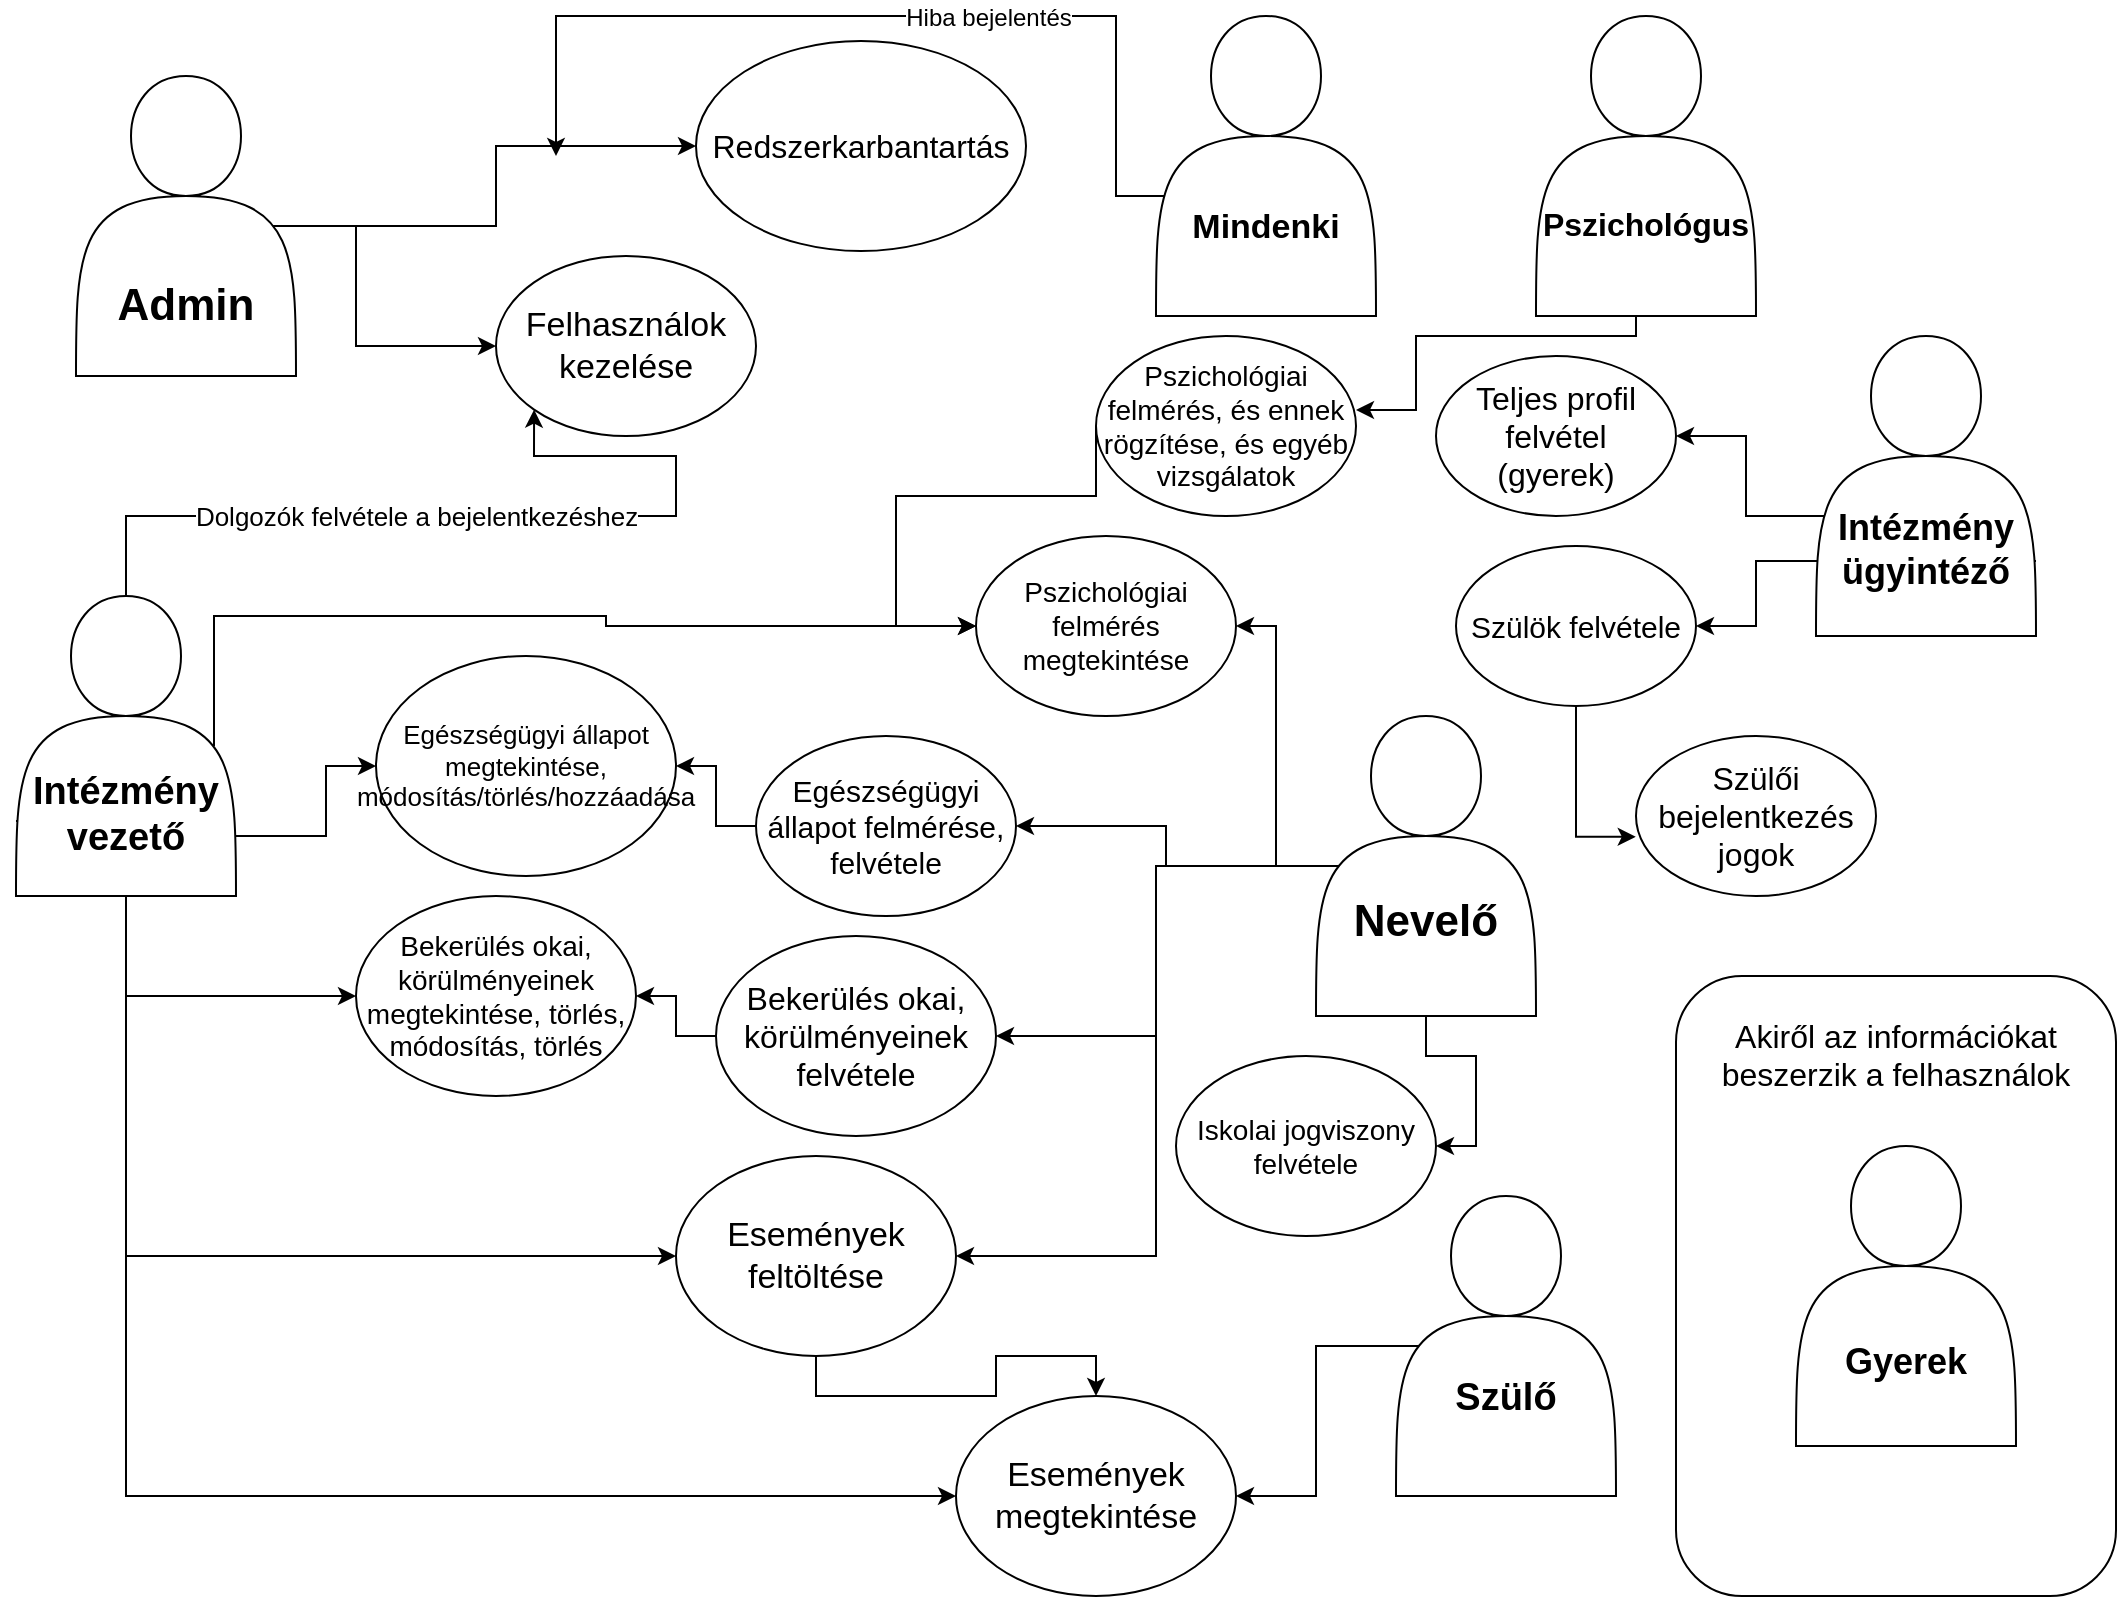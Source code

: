 <mxfile version="12.9.6" type="device"><diagram name="Page-1" id="9f46799a-70d6-7492-0946-bef42562c5a5"><mxGraphModel dx="1483" dy="821" grid="1" gridSize="10" guides="1" tooltips="1" connect="1" arrows="1" fold="1" page="1" pageScale="1" pageWidth="1100" pageHeight="850" background="#ffffff" math="0" shadow="0"><root><mxCell id="0"/><mxCell id="1" parent="0"/><mxCell id="rruDYz0mUYvQkWBW6Gez-19" style="edgeStyle=orthogonalEdgeStyle;rounded=0;orthogonalLoop=1;jettySize=auto;html=1;entryX=0;entryY=0.5;entryDx=0;entryDy=0;exitX=0.5;exitY=0.6;exitDx=0;exitDy=0;exitPerimeter=0;" parent="1" source="rruDYz0mUYvQkWBW6Gez-1" target="rruDYz0mUYvQkWBW6Gez-4" edge="1"><mxGeometry relative="1" as="geometry"><Array as="points"><mxPoint x="115" y="125"/><mxPoint x="200" y="125"/><mxPoint x="200" y="185"/></Array></mxGeometry></mxCell><mxCell id="rruDYz0mUYvQkWBW6Gez-29" style="edgeStyle=orthogonalEdgeStyle;rounded=0;orthogonalLoop=1;jettySize=auto;html=1;" parent="1" source="rruDYz0mUYvQkWBW6Gez-1" target="rruDYz0mUYvQkWBW6Gez-28" edge="1"><mxGeometry relative="1" as="geometry"/></mxCell><mxCell id="rruDYz0mUYvQkWBW6Gez-1" value="&lt;div style=&quot;font-size: 22px&quot;&gt;&lt;b&gt;&lt;font style=&quot;font-size: 22px&quot;&gt;&lt;br&gt;&lt;/font&gt;&lt;/b&gt;&lt;/div&gt;&lt;div style=&quot;font-size: 22px&quot;&gt;&lt;b&gt;&lt;font style=&quot;font-size: 22px&quot;&gt;&lt;br&gt;&lt;/font&gt;&lt;/b&gt;&lt;/div&gt;&lt;div style=&quot;font-size: 22px&quot;&gt;&lt;b&gt;&lt;font style=&quot;font-size: 22px&quot;&gt;&lt;br&gt;&lt;/font&gt;&lt;/b&gt;&lt;/div&gt;&lt;div style=&quot;font-size: 22px&quot;&gt;&lt;b&gt;&lt;font style=&quot;font-size: 22px&quot;&gt;Admin&lt;/font&gt;&lt;/b&gt;&lt;/div&gt;" style="shape=actor;whiteSpace=wrap;html=1;" parent="1" vertex="1"><mxGeometry x="60" y="50" width="110" height="150" as="geometry"/></mxCell><mxCell id="rruDYz0mUYvQkWBW6Gez-4" value="&lt;font style=&quot;font-size: 17px&quot;&gt;Felhasználok kezelése&lt;br&gt;&lt;/font&gt;" style="ellipse;whiteSpace=wrap;html=1;" parent="1" vertex="1"><mxGeometry x="270" y="140" width="130" height="90" as="geometry"/></mxCell><mxCell id="rruDYz0mUYvQkWBW6Gez-18" style="edgeStyle=orthogonalEdgeStyle;rounded=0;orthogonalLoop=1;jettySize=auto;html=1;exitX=0.5;exitY=0;exitDx=0;exitDy=0;entryX=0;entryY=1;entryDx=0;entryDy=0;" parent="1" source="rruDYz0mUYvQkWBW6Gez-7" target="rruDYz0mUYvQkWBW6Gez-4" edge="1"><mxGeometry relative="1" as="geometry"><Array as="points"><mxPoint x="85" y="270"/><mxPoint x="360" y="270"/><mxPoint x="360" y="240"/><mxPoint x="289" y="240"/></Array></mxGeometry></mxCell><mxCell id="cDDiEZMQ-LVynPrNzivx-14" value="&lt;div&gt;Dolgozók felvétele a bejelentkezéshez&lt;/div&gt;" style="text;html=1;align=center;verticalAlign=middle;resizable=0;points=[];labelBackgroundColor=#ffffff;fontSize=13;" vertex="1" connectable="0" parent="rruDYz0mUYvQkWBW6Gez-18"><mxGeometry x="-0.092" relative="1" as="geometry"><mxPoint x="-15" as="offset"/></mxGeometry></mxCell><mxCell id="Gj9OQsA0t9_mUZ2QWA8k-12" style="edgeStyle=orthogonalEdgeStyle;rounded=0;orthogonalLoop=1;jettySize=auto;html=1;entryX=0;entryY=0.5;entryDx=0;entryDy=0;exitX=0;exitY=0.75;exitDx=0;exitDy=0;" parent="1" source="rruDYz0mUYvQkWBW6Gez-7" target="Gj9OQsA0t9_mUZ2QWA8k-8" edge="1"><mxGeometry relative="1" as="geometry"><Array as="points"><mxPoint x="50" y="423"/><mxPoint x="50" y="430"/><mxPoint x="185" y="430"/><mxPoint x="185" y="395"/></Array></mxGeometry></mxCell><mxCell id="Gj9OQsA0t9_mUZ2QWA8k-13" style="edgeStyle=orthogonalEdgeStyle;rounded=0;orthogonalLoop=1;jettySize=auto;html=1;exitX=0.5;exitY=1;exitDx=0;exitDy=0;" parent="1" source="rruDYz0mUYvQkWBW6Gez-7" target="Gj9OQsA0t9_mUZ2QWA8k-9" edge="1"><mxGeometry relative="1" as="geometry"/></mxCell><mxCell id="Gj9OQsA0t9_mUZ2QWA8k-14" style="edgeStyle=orthogonalEdgeStyle;rounded=0;orthogonalLoop=1;jettySize=auto;html=1;entryX=0;entryY=0.5;entryDx=0;entryDy=0;" parent="1" source="rruDYz0mUYvQkWBW6Gez-7" target="rruDYz0mUYvQkWBW6Gez-13" edge="1"><mxGeometry relative="1" as="geometry"><mxPoint x="110" y="810" as="targetPoint"/><Array as="points"><mxPoint x="85" y="640"/></Array></mxGeometry></mxCell><mxCell id="Gj9OQsA0t9_mUZ2QWA8k-15" style="edgeStyle=orthogonalEdgeStyle;rounded=0;orthogonalLoop=1;jettySize=auto;html=1;" parent="1" source="rruDYz0mUYvQkWBW6Gez-7" target="rruDYz0mUYvQkWBW6Gez-15" edge="1"><mxGeometry relative="1" as="geometry"><mxPoint x="130" y="774" as="targetPoint"/><Array as="points"><mxPoint x="85" y="760"/></Array></mxGeometry></mxCell><mxCell id="cDDiEZMQ-LVynPrNzivx-1" style="edgeStyle=orthogonalEdgeStyle;rounded=0;orthogonalLoop=1;jettySize=auto;html=1;entryX=0;entryY=0.5;entryDx=0;entryDy=0;exitX=0.9;exitY=0.5;exitDx=0;exitDy=0;exitPerimeter=0;" edge="1" parent="1" source="rruDYz0mUYvQkWBW6Gez-7" target="Gj9OQsA0t9_mUZ2QWA8k-4"><mxGeometry relative="1" as="geometry"><Array as="points"><mxPoint x="129" y="320"/><mxPoint x="325" y="320"/><mxPoint x="325" y="325"/></Array></mxGeometry></mxCell><mxCell id="rruDYz0mUYvQkWBW6Gez-7" value="&lt;div style=&quot;font-size: 19px&quot;&gt;&lt;b&gt;&lt;font style=&quot;font-size: 19px&quot;&gt;&lt;br&gt;&lt;/font&gt;&lt;/b&gt;&lt;/div&gt;&lt;div style=&quot;font-size: 19px&quot;&gt;&lt;b&gt;&lt;font style=&quot;font-size: 19px&quot;&gt;&lt;br&gt;&lt;/font&gt;&lt;/b&gt;&lt;/div&gt;&lt;div style=&quot;font-size: 19px&quot;&gt;&lt;b&gt;&lt;font style=&quot;font-size: 19px&quot;&gt;&lt;br&gt;&lt;/font&gt;&lt;/b&gt;&lt;/div&gt;&lt;div style=&quot;font-size: 19px&quot;&gt;&lt;b&gt;&lt;font style=&quot;font-size: 19px&quot;&gt;Intézmény vezető&lt;/font&gt;&lt;/b&gt;&lt;/div&gt;" style="shape=actor;whiteSpace=wrap;html=1;" parent="1" vertex="1"><mxGeometry x="30" y="310" width="110" height="150" as="geometry"/></mxCell><mxCell id="rruDYz0mUYvQkWBW6Gez-21" style="edgeStyle=orthogonalEdgeStyle;rounded=0;orthogonalLoop=1;jettySize=auto;html=1;entryX=1;entryY=0.411;entryDx=0;entryDy=0;exitX=0.5;exitY=0.533;exitDx=0;exitDy=0;exitPerimeter=0;entryPerimeter=0;" parent="1" source="rruDYz0mUYvQkWBW6Gez-8" target="rruDYz0mUYvQkWBW6Gez-9" edge="1"><mxGeometry relative="1" as="geometry"><Array as="points"><mxPoint x="840" y="100"/><mxPoint x="840" y="180"/><mxPoint x="730" y="180"/><mxPoint x="730" y="217"/></Array></mxGeometry></mxCell><mxCell id="rruDYz0mUYvQkWBW6Gez-8" value="&lt;div style=&quot;font-size: 16px&quot;&gt;&lt;b&gt;&lt;font style=&quot;font-size: 16px&quot;&gt;&lt;span&gt;&lt;br&gt;&lt;/span&gt;&lt;/font&gt;&lt;/b&gt;&lt;/div&gt;&lt;div style=&quot;font-size: 16px&quot;&gt;&lt;b&gt;&lt;font style=&quot;font-size: 16px&quot;&gt;&lt;span&gt;&lt;br&gt;&lt;/span&gt;&lt;/font&gt;&lt;/b&gt;&lt;/div&gt;&lt;div style=&quot;font-size: 16px&quot;&gt;&lt;b&gt;&lt;font style=&quot;font-size: 16px&quot;&gt;&lt;span&gt;&lt;br&gt;&lt;/span&gt;&lt;/font&gt;&lt;/b&gt;&lt;/div&gt;&lt;div style=&quot;font-size: 16px&quot;&gt;&lt;b&gt;&lt;font style=&quot;font-size: 16px&quot;&gt;&lt;span&gt;Pszichológus&lt;/span&gt;&lt;/font&gt;&lt;/b&gt;&lt;/div&gt;" style="shape=actor;whiteSpace=wrap;html=1;" parent="1" vertex="1"><mxGeometry x="790" y="20" width="110" height="150" as="geometry"/></mxCell><mxCell id="Gj9OQsA0t9_mUZ2QWA8k-5" style="edgeStyle=orthogonalEdgeStyle;rounded=0;orthogonalLoop=1;jettySize=auto;html=1;entryX=0;entryY=0.5;entryDx=0;entryDy=0;exitX=0;exitY=0.5;exitDx=0;exitDy=0;" parent="1" source="rruDYz0mUYvQkWBW6Gez-9" target="Gj9OQsA0t9_mUZ2QWA8k-4" edge="1"><mxGeometry relative="1" as="geometry"><Array as="points"><mxPoint x="570" y="260"/><mxPoint x="470" y="260"/><mxPoint x="470" y="325"/></Array></mxGeometry></mxCell><mxCell id="rruDYz0mUYvQkWBW6Gez-9" value="&lt;font style=&quot;font-size: 14px&quot;&gt;&lt;span&gt;Pszichológiai felmérés, és ennek rögzítése, és egyéb vizsgálatok&lt;br&gt;&lt;/span&gt;&lt;/font&gt;" style="ellipse;whiteSpace=wrap;html=1;" parent="1" vertex="1"><mxGeometry x="570" y="180" width="130" height="90" as="geometry"/></mxCell><mxCell id="cDDiEZMQ-LVynPrNzivx-7" style="edgeStyle=orthogonalEdgeStyle;rounded=0;orthogonalLoop=1;jettySize=auto;html=1;fontSize=16;exitX=0.9;exitY=0.5;exitDx=0;exitDy=0;exitPerimeter=0;" edge="1" parent="1" source="rruDYz0mUYvQkWBW6Gez-10" target="rruDYz0mUYvQkWBW6Gez-11"><mxGeometry relative="1" as="geometry"/></mxCell><mxCell id="cDDiEZMQ-LVynPrNzivx-8" style="edgeStyle=orthogonalEdgeStyle;rounded=0;orthogonalLoop=1;jettySize=auto;html=1;fontSize=16;" edge="1" parent="1" source="rruDYz0mUYvQkWBW6Gez-10" target="Gj9OQsA0t9_mUZ2QWA8k-4"><mxGeometry relative="1" as="geometry"/></mxCell><mxCell id="cDDiEZMQ-LVynPrNzivx-9" style="edgeStyle=orthogonalEdgeStyle;rounded=0;orthogonalLoop=1;jettySize=auto;html=1;fontSize=16;" edge="1" parent="1" source="rruDYz0mUYvQkWBW6Gez-10" target="rruDYz0mUYvQkWBW6Gez-12"><mxGeometry relative="1" as="geometry"/></mxCell><mxCell id="cDDiEZMQ-LVynPrNzivx-10" style="edgeStyle=orthogonalEdgeStyle;rounded=0;orthogonalLoop=1;jettySize=auto;html=1;entryX=1;entryY=0.5;entryDx=0;entryDy=0;fontSize=16;" edge="1" parent="1" source="rruDYz0mUYvQkWBW6Gez-10" target="rruDYz0mUYvQkWBW6Gez-13"><mxGeometry relative="1" as="geometry"><Array as="points"><mxPoint x="600" y="445"/><mxPoint x="600" y="640"/></Array></mxGeometry></mxCell><mxCell id="cDDiEZMQ-LVynPrNzivx-13" style="edgeStyle=orthogonalEdgeStyle;rounded=0;orthogonalLoop=1;jettySize=auto;html=1;entryX=1;entryY=0.5;entryDx=0;entryDy=0;fontSize=16;" edge="1" parent="1" source="rruDYz0mUYvQkWBW6Gez-10" target="cDDiEZMQ-LVynPrNzivx-12"><mxGeometry relative="1" as="geometry"/></mxCell><mxCell id="rruDYz0mUYvQkWBW6Gez-10" value="&lt;b&gt;&lt;br&gt;&lt;/b&gt;&lt;div&gt;&lt;b&gt;&lt;br&gt;&lt;/b&gt;&lt;/div&gt;&lt;div&gt;&lt;b&gt;&lt;font style=&quot;font-size: 22px&quot;&gt;&lt;br&gt;&lt;/font&gt;&lt;/b&gt;&lt;/div&gt;&lt;div&gt;&lt;b&gt;&lt;font style=&quot;font-size: 22px&quot;&gt;Nevelő&lt;/font&gt;&lt;/b&gt;&lt;/div&gt;" style="shape=actor;whiteSpace=wrap;html=1;" parent="1" vertex="1"><mxGeometry x="680" y="370" width="110" height="150" as="geometry"/></mxCell><mxCell id="Gj9OQsA0t9_mUZ2QWA8k-10" style="edgeStyle=orthogonalEdgeStyle;rounded=0;orthogonalLoop=1;jettySize=auto;html=1;entryX=1;entryY=0.5;entryDx=0;entryDy=0;" parent="1" source="rruDYz0mUYvQkWBW6Gez-11" target="Gj9OQsA0t9_mUZ2QWA8k-8" edge="1"><mxGeometry relative="1" as="geometry"/></mxCell><mxCell id="rruDYz0mUYvQkWBW6Gez-11" value="&lt;font style=&quot;font-size: 15px&quot;&gt;Egészségügyi állapot felmérése, felvétele&lt;br&gt;&lt;/font&gt;" style="ellipse;whiteSpace=wrap;html=1;" parent="1" vertex="1"><mxGeometry x="400" y="380" width="130" height="90" as="geometry"/></mxCell><mxCell id="Gj9OQsA0t9_mUZ2QWA8k-11" style="edgeStyle=orthogonalEdgeStyle;rounded=0;orthogonalLoop=1;jettySize=auto;html=1;" parent="1" source="rruDYz0mUYvQkWBW6Gez-12" target="Gj9OQsA0t9_mUZ2QWA8k-9" edge="1"><mxGeometry relative="1" as="geometry"/></mxCell><mxCell id="rruDYz0mUYvQkWBW6Gez-12" value="&lt;font style=&quot;font-size: 16px&quot;&gt;Bekerülés okai, körülményeinek felvétele&lt;/font&gt;" style="ellipse;whiteSpace=wrap;html=1;" parent="1" vertex="1"><mxGeometry x="380" y="480" width="140" height="100" as="geometry"/></mxCell><mxCell id="rruDYz0mUYvQkWBW6Gez-30" style="edgeStyle=orthogonalEdgeStyle;rounded=0;orthogonalLoop=1;jettySize=auto;html=1;exitX=0.5;exitY=1;exitDx=0;exitDy=0;entryX=0.5;entryY=0;entryDx=0;entryDy=0;" parent="1" source="rruDYz0mUYvQkWBW6Gez-13" target="rruDYz0mUYvQkWBW6Gez-15" edge="1"><mxGeometry relative="1" as="geometry"/></mxCell><mxCell id="rruDYz0mUYvQkWBW6Gez-13" value="&lt;font style=&quot;font-size: 17px&quot;&gt;Események feltöltése&lt;br&gt;&lt;/font&gt;" style="ellipse;whiteSpace=wrap;html=1;" parent="1" vertex="1"><mxGeometry x="360" y="590" width="140" height="100" as="geometry"/></mxCell><mxCell id="rruDYz0mUYvQkWBW6Gez-25" style="edgeStyle=orthogonalEdgeStyle;rounded=0;orthogonalLoop=1;jettySize=auto;html=1;entryX=1;entryY=0.5;entryDx=0;entryDy=0;exitX=0.636;exitY=0.5;exitDx=0;exitDy=0;exitPerimeter=0;" parent="1" source="rruDYz0mUYvQkWBW6Gez-14" target="rruDYz0mUYvQkWBW6Gez-15" edge="1"><mxGeometry relative="1" as="geometry"/></mxCell><mxCell id="rruDYz0mUYvQkWBW6Gez-14" value="&lt;b&gt;&lt;br&gt;&lt;/b&gt;&lt;div&gt;&lt;b&gt;&lt;br&gt;&lt;/b&gt;&lt;/div&gt;&lt;div&gt;&lt;b&gt;&lt;font style=&quot;font-size: 19px&quot;&gt;&lt;br&gt;&lt;/font&gt;&lt;/b&gt;&lt;/div&gt;&lt;div&gt;&lt;b&gt;&lt;font style=&quot;font-size: 19px&quot;&gt;Szülő&lt;/font&gt;&lt;/b&gt;&lt;/div&gt;" style="shape=actor;whiteSpace=wrap;html=1;" parent="1" vertex="1"><mxGeometry x="720" y="610" width="110" height="150" as="geometry"/></mxCell><mxCell id="rruDYz0mUYvQkWBW6Gez-15" value="&lt;font style=&quot;font-size: 17px&quot;&gt;Események megtekintése&lt;br&gt;&lt;/font&gt;" style="ellipse;whiteSpace=wrap;html=1;" parent="1" vertex="1"><mxGeometry x="500" y="710" width="140" height="100" as="geometry"/></mxCell><mxCell id="rruDYz0mUYvQkWBW6Gez-28" value="&lt;font style=&quot;font-size: 16px&quot;&gt;Redszerkarbantartás&lt;/font&gt;" style="ellipse;whiteSpace=wrap;html=1;" parent="1" vertex="1"><mxGeometry x="370" y="32.5" width="165" height="105" as="geometry"/></mxCell><mxCell id="rruDYz0mUYvQkWBW6Gez-33" style="edgeStyle=orthogonalEdgeStyle;rounded=0;orthogonalLoop=1;jettySize=auto;html=1;entryX=1;entryY=0.5;entryDx=0;entryDy=0;exitX=0.909;exitY=0.6;exitDx=0;exitDy=0;exitPerimeter=0;" parent="1" source="rruDYz0mUYvQkWBW6Gez-31" target="rruDYz0mUYvQkWBW6Gez-32" edge="1"><mxGeometry relative="1" as="geometry"/></mxCell><mxCell id="cDDiEZMQ-LVynPrNzivx-3" style="edgeStyle=orthogonalEdgeStyle;rounded=0;orthogonalLoop=1;jettySize=auto;html=1;exitX=1;exitY=0.75;exitDx=0;exitDy=0;entryX=1;entryY=0.5;entryDx=0;entryDy=0;" edge="1" parent="1" source="rruDYz0mUYvQkWBW6Gez-31" target="cDDiEZMQ-LVynPrNzivx-2"><mxGeometry relative="1" as="geometry"><Array as="points"><mxPoint x="900" y="292"/><mxPoint x="900" y="325"/></Array></mxGeometry></mxCell><mxCell id="rruDYz0mUYvQkWBW6Gez-31" value="&lt;div&gt;&lt;b&gt;&lt;font style=&quot;font-size: 18px&quot;&gt;&lt;br&gt;&lt;/font&gt;&lt;/b&gt;&lt;/div&gt;&lt;div&gt;&lt;b&gt;&lt;font style=&quot;font-size: 18px&quot;&gt;&lt;br&gt;&lt;/font&gt;&lt;/b&gt;&lt;/div&gt;&lt;div&gt;&lt;b&gt;&lt;font style=&quot;font-size: 18px&quot;&gt;&lt;br&gt;&lt;/font&gt;&lt;/b&gt;&lt;/div&gt;&lt;div&gt;&lt;b&gt;&lt;font style=&quot;font-size: 18px&quot;&gt;Intézmény ügyintéző&lt;/font&gt;&lt;/b&gt;&lt;/div&gt;" style="shape=actor;whiteSpace=wrap;html=1;" parent="1" vertex="1"><mxGeometry x="930" y="180" width="110" height="150" as="geometry"/></mxCell><mxCell id="rruDYz0mUYvQkWBW6Gez-32" value="&lt;font style=&quot;font-size: 16px&quot;&gt;Teljes profil felvétel &lt;br&gt;(gyerek)&lt;br&gt;&lt;/font&gt;" style="ellipse;whiteSpace=wrap;html=1;" parent="1" vertex="1"><mxGeometry x="740" y="190" width="120" height="80" as="geometry"/></mxCell><mxCell id="rruDYz0mUYvQkWBW6Gez-36" value="&lt;div&gt;&lt;font style=&quot;font-size: 16px&quot;&gt;Akiről az információkat beszerzik a felhasználok&lt;/font&gt;&lt;/div&gt;&lt;div&gt;&lt;br&gt;&lt;/div&gt;&lt;div&gt;&lt;br&gt;&lt;/div&gt;&lt;div&gt;&lt;br&gt;&lt;/div&gt;&lt;div&gt;&lt;br&gt;&lt;/div&gt;&lt;div&gt;&lt;br&gt;&lt;/div&gt;&lt;div&gt;&lt;br&gt;&lt;/div&gt;&lt;div&gt;&lt;br&gt;&lt;/div&gt;&lt;div&gt;&lt;br&gt;&lt;/div&gt;&lt;div&gt;&lt;br&gt;&lt;/div&gt;&lt;div&gt;&lt;br&gt;&lt;/div&gt;&lt;div&gt;&lt;br&gt;&lt;/div&gt;&lt;div&gt;&lt;br&gt;&lt;/div&gt;&lt;div&gt;&lt;br&gt;&lt;/div&gt;&lt;div&gt;&lt;br&gt;&lt;/div&gt;&lt;div&gt;&lt;br&gt;&lt;/div&gt;&lt;div&gt;&lt;br&gt;&lt;/div&gt;" style="rounded=1;whiteSpace=wrap;html=1;" parent="1" vertex="1"><mxGeometry x="860" y="500" width="220" height="310" as="geometry"/></mxCell><mxCell id="rruDYz0mUYvQkWBW6Gez-16" value="&lt;b&gt;&lt;br&gt;&lt;/b&gt;&lt;div&gt;&lt;b&gt;&lt;br&gt;&lt;/b&gt;&lt;/div&gt;&lt;div&gt;&lt;b&gt;&lt;font style=&quot;font-size: 16px&quot;&gt;&lt;br&gt;&lt;/font&gt;&lt;/b&gt;&lt;/div&gt;&lt;div&gt;&lt;b&gt;&lt;font style=&quot;font-size: 16px&quot;&gt;&lt;br&gt;&lt;/font&gt;&lt;/b&gt;&lt;/div&gt;&lt;div&gt;&lt;b&gt;&lt;font style=&quot;font-size: 18px&quot;&gt;Gyerek&lt;/font&gt;&lt;/b&gt;&lt;/div&gt;" style="shape=actor;whiteSpace=wrap;html=1;" parent="1" vertex="1"><mxGeometry x="920" y="585" width="110" height="150" as="geometry"/></mxCell><mxCell id="Gj9OQsA0t9_mUZ2QWA8k-2" style="edgeStyle=orthogonalEdgeStyle;rounded=0;orthogonalLoop=1;jettySize=auto;html=1;exitX=0.5;exitY=1;exitDx=0;exitDy=0;" parent="1" source="Gj9OQsA0t9_mUZ2QWA8k-1" edge="1"><mxGeometry relative="1" as="geometry"><mxPoint x="300" y="90" as="targetPoint"/><Array as="points"><mxPoint x="655" y="138"/><mxPoint x="680" y="138"/><mxPoint x="680" y="110"/><mxPoint x="580" y="110"/><mxPoint x="580" y="20"/><mxPoint x="300" y="20"/></Array></mxGeometry></mxCell><mxCell id="Gj9OQsA0t9_mUZ2QWA8k-3" value="Hiba bejelentés" style="text;html=1;align=center;verticalAlign=middle;resizable=0;points=[];labelBackgroundColor=#ffffff;" parent="Gj9OQsA0t9_mUZ2QWA8k-2" vertex="1" connectable="0"><mxGeometry x="0.085" y="1" relative="1" as="geometry"><mxPoint as="offset"/></mxGeometry></mxCell><mxCell id="Gj9OQsA0t9_mUZ2QWA8k-1" value="&lt;div style=&quot;font-size: 17px&quot;&gt;&lt;b&gt;&lt;font style=&quot;font-size: 17px&quot;&gt;&lt;br&gt;&lt;/font&gt;&lt;/b&gt;&lt;/div&gt;&lt;div style=&quot;font-size: 17px&quot;&gt;&lt;b&gt;&lt;font style=&quot;font-size: 17px&quot;&gt;&lt;br&gt;&lt;/font&gt;&lt;/b&gt;&lt;/div&gt;&lt;div style=&quot;font-size: 17px&quot;&gt;&lt;b&gt;&lt;font style=&quot;font-size: 17px&quot;&gt;&lt;br&gt;&lt;/font&gt;&lt;/b&gt;&lt;/div&gt;&lt;div style=&quot;font-size: 17px&quot;&gt;&lt;b&gt;&lt;font style=&quot;font-size: 17px&quot;&gt;Mindenki&lt;/font&gt;&lt;/b&gt;&lt;/div&gt;" style="shape=actor;whiteSpace=wrap;html=1;" parent="1" vertex="1"><mxGeometry x="600" y="20" width="110" height="150" as="geometry"/></mxCell><mxCell id="Gj9OQsA0t9_mUZ2QWA8k-4" value="&lt;font style=&quot;font-size: 14px&quot;&gt;&lt;span&gt;Pszichológiai felmérés megtekintése&lt;br&gt;&lt;/span&gt;&lt;/font&gt;" style="ellipse;whiteSpace=wrap;html=1;" parent="1" vertex="1"><mxGeometry x="510" y="280" width="130" height="90" as="geometry"/></mxCell><mxCell id="Gj9OQsA0t9_mUZ2QWA8k-8" value="&lt;font style=&quot;font-size: 13px;&quot;&gt;Egészségügyi állapot megtekintése, módosítás/törlés/hozzáadása&lt;br style=&quot;font-size: 13px;&quot;&gt;&lt;/font&gt;" style="ellipse;whiteSpace=wrap;html=1;fontSize=13;" parent="1" vertex="1"><mxGeometry x="210" y="340" width="150" height="110" as="geometry"/></mxCell><mxCell id="Gj9OQsA0t9_mUZ2QWA8k-9" value="&lt;font style=&quot;font-size: 14px;&quot;&gt;Bekerülés okai, körülményeinek megtekintése, törlés, módosítás, törlés&lt;br style=&quot;font-size: 14px;&quot;&gt;&lt;/font&gt;" style="ellipse;whiteSpace=wrap;html=1;fontSize=14;" parent="1" vertex="1"><mxGeometry x="200" y="460" width="140" height="100" as="geometry"/></mxCell><mxCell id="cDDiEZMQ-LVynPrNzivx-15" style="edgeStyle=orthogonalEdgeStyle;rounded=0;orthogonalLoop=1;jettySize=auto;html=1;entryX=-0.001;entryY=0.63;entryDx=0;entryDy=0;entryPerimeter=0;fontSize=13;" edge="1" parent="1" source="cDDiEZMQ-LVynPrNzivx-2" target="cDDiEZMQ-LVynPrNzivx-5"><mxGeometry relative="1" as="geometry"/></mxCell><mxCell id="cDDiEZMQ-LVynPrNzivx-2" value="Szülök felvétele" style="ellipse;whiteSpace=wrap;html=1;fontSize=15;" vertex="1" parent="1"><mxGeometry x="750" y="285" width="120" height="80" as="geometry"/></mxCell><mxCell id="cDDiEZMQ-LVynPrNzivx-5" value="Szülői bejelentkezés jogok" style="ellipse;whiteSpace=wrap;html=1;fontSize=16;" vertex="1" parent="1"><mxGeometry x="840" y="380" width="120" height="80" as="geometry"/></mxCell><mxCell id="cDDiEZMQ-LVynPrNzivx-12" value="Iskolai jogviszony felvétele" style="ellipse;whiteSpace=wrap;html=1;fontSize=14;" vertex="1" parent="1"><mxGeometry x="610" y="540" width="130" height="90" as="geometry"/></mxCell></root></mxGraphModel></diagram></mxfile>
